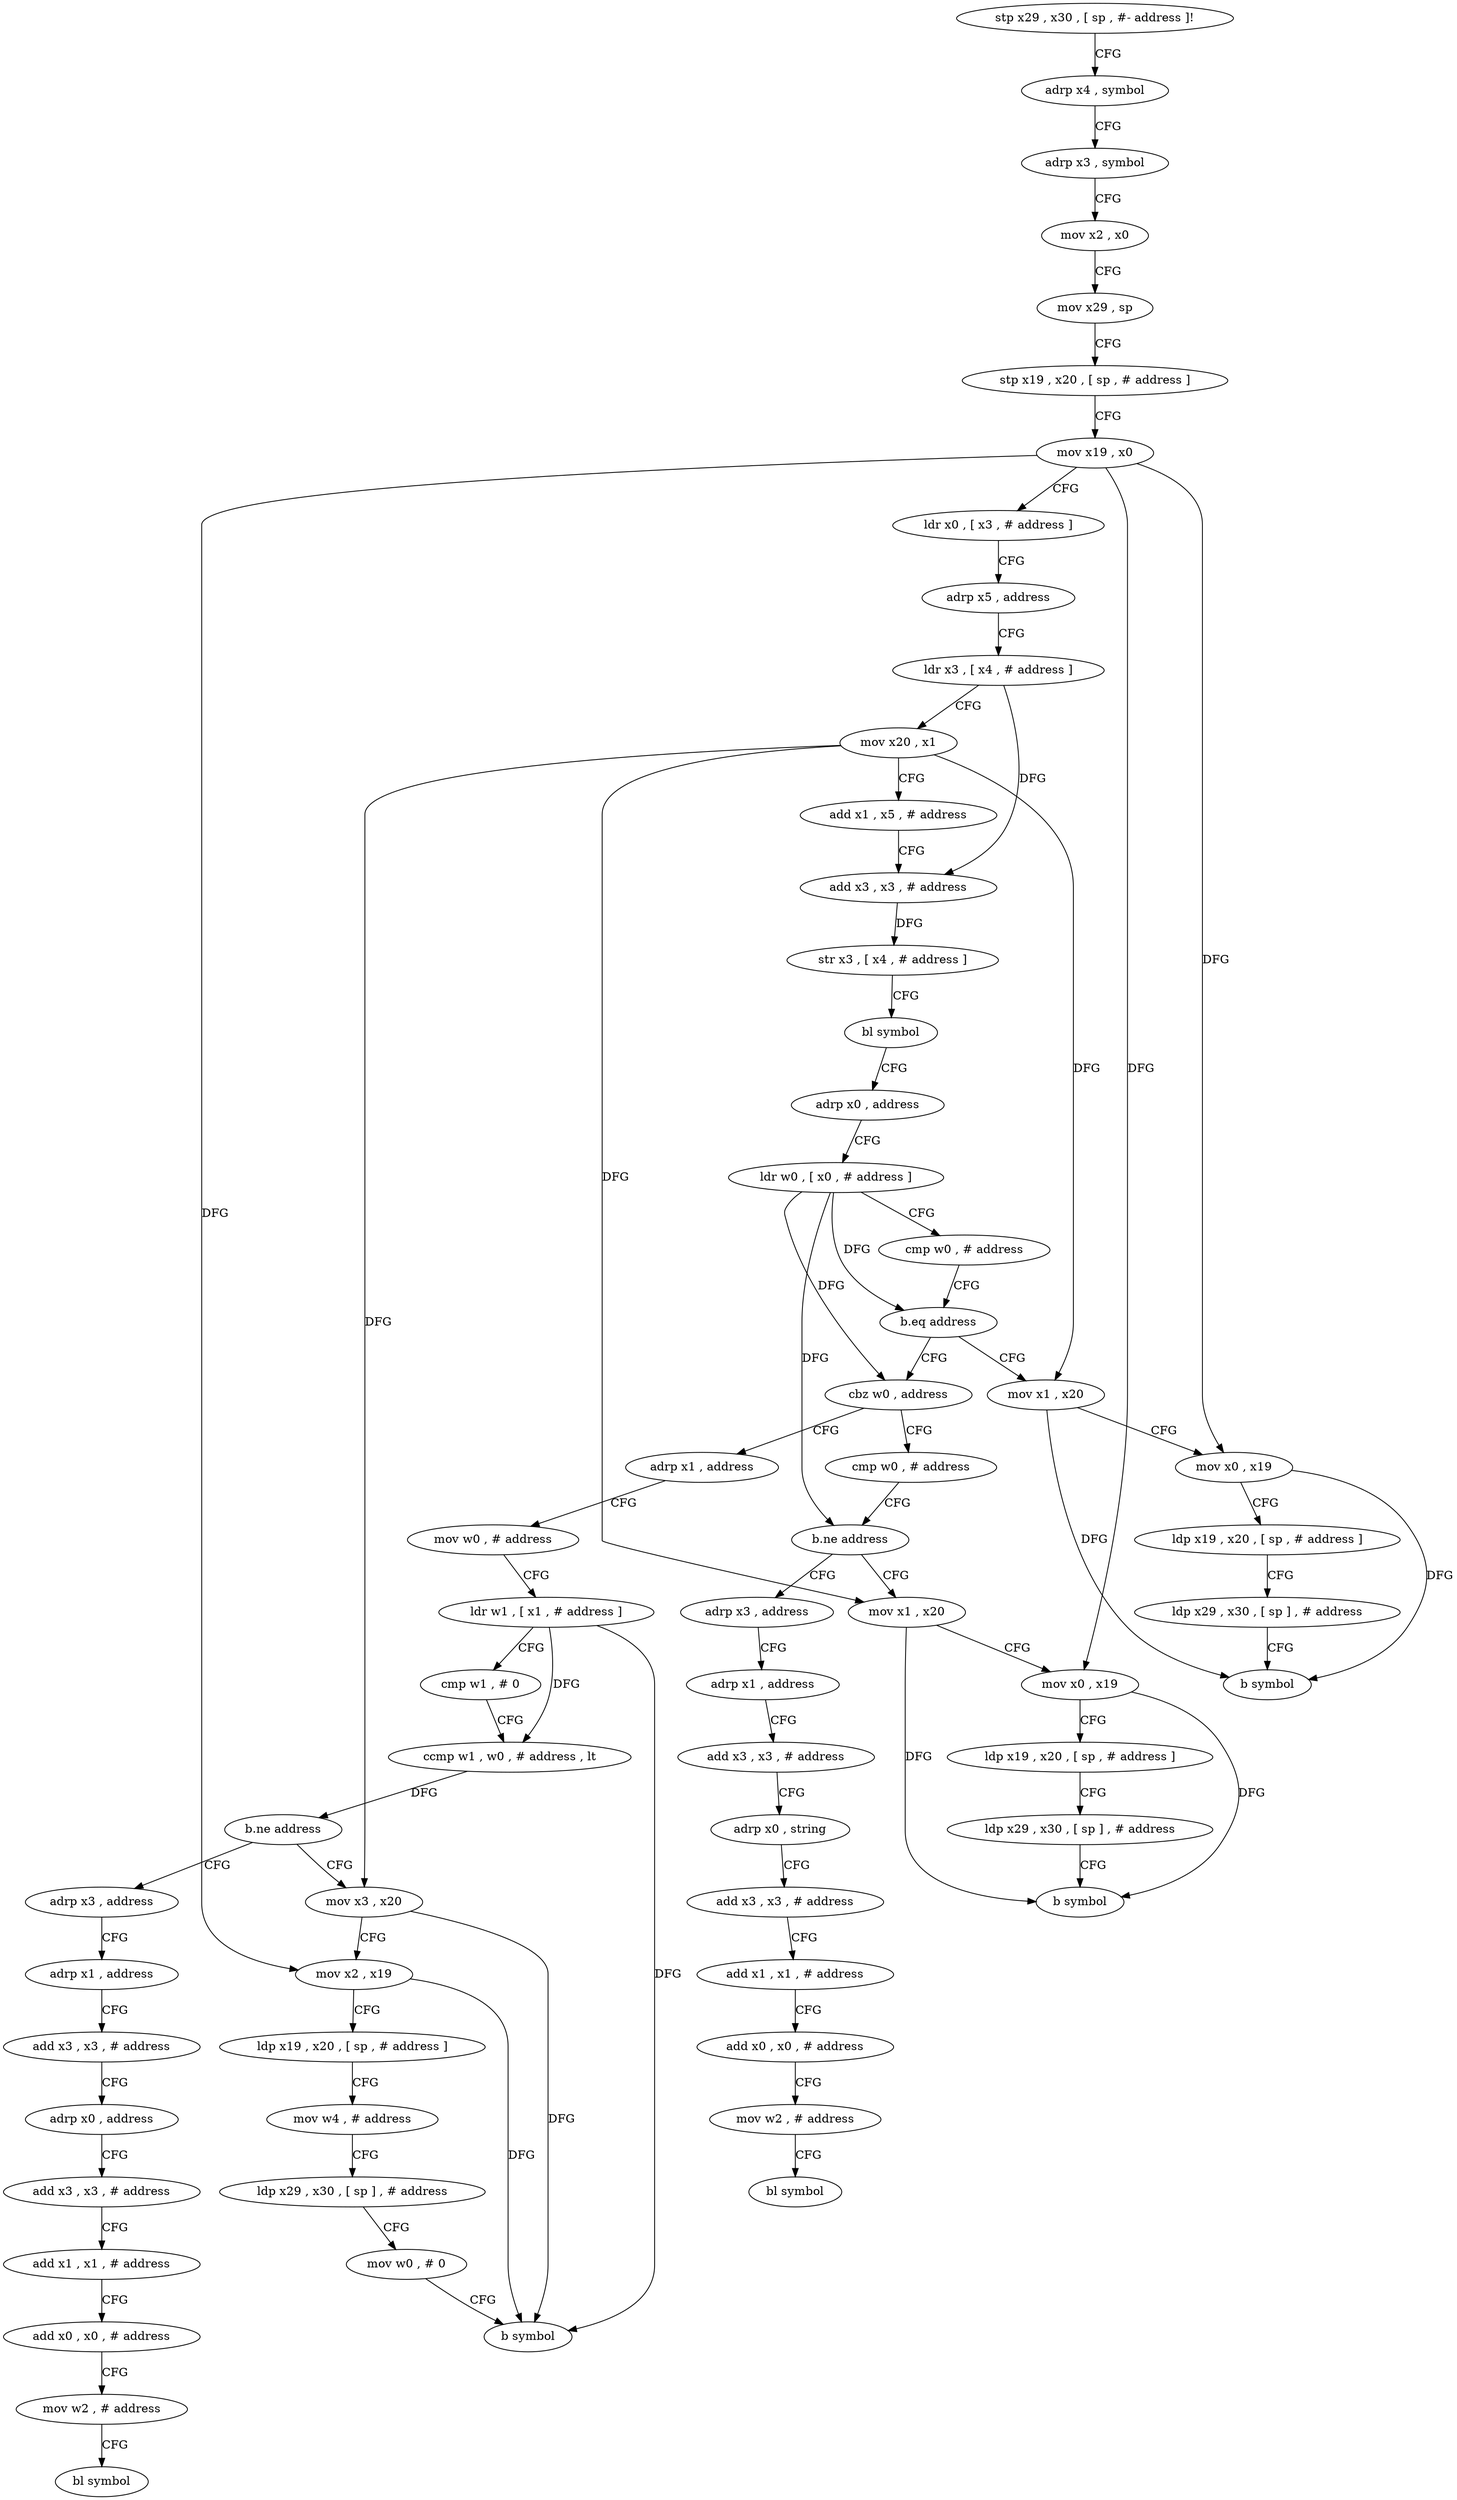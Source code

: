 digraph "func" {
"4245272" [label = "stp x29 , x30 , [ sp , #- address ]!" ]
"4245276" [label = "adrp x4 , symbol" ]
"4245280" [label = "adrp x3 , symbol" ]
"4245284" [label = "mov x2 , x0" ]
"4245288" [label = "mov x29 , sp" ]
"4245292" [label = "stp x19 , x20 , [ sp , # address ]" ]
"4245296" [label = "mov x19 , x0" ]
"4245300" [label = "ldr x0 , [ x3 , # address ]" ]
"4245304" [label = "adrp x5 , address" ]
"4245308" [label = "ldr x3 , [ x4 , # address ]" ]
"4245312" [label = "mov x20 , x1" ]
"4245316" [label = "add x1 , x5 , # address" ]
"4245320" [label = "add x3 , x3 , # address" ]
"4245324" [label = "str x3 , [ x4 , # address ]" ]
"4245328" [label = "bl symbol" ]
"4245332" [label = "adrp x0 , address" ]
"4245336" [label = "ldr w0 , [ x0 , # address ]" ]
"4245340" [label = "cmp w0 , # address" ]
"4245344" [label = "b.eq address" ]
"4245480" [label = "mov x1 , x20" ]
"4245348" [label = "cbz w0 , address" ]
"4245484" [label = "mov x0 , x19" ]
"4245488" [label = "ldp x19 , x20 , [ sp , # address ]" ]
"4245492" [label = "ldp x29 , x30 , [ sp ] , # address" ]
"4245496" [label = "b symbol" ]
"4245424" [label = "adrp x1 , address" ]
"4245352" [label = "cmp w0 , # address" ]
"4245428" [label = "mov w0 , # address" ]
"4245432" [label = "ldr w1 , [ x1 , # address ]" ]
"4245436" [label = "cmp w1 , # 0" ]
"4245440" [label = "ccmp w1 , w0 , # address , lt" ]
"4245444" [label = "b.ne address" ]
"4245500" [label = "adrp x3 , address" ]
"4245448" [label = "mov x3 , x20" ]
"4245356" [label = "b.ne address" ]
"4245384" [label = "adrp x3 , address" ]
"4245360" [label = "mov x1 , x20" ]
"4245504" [label = "adrp x1 , address" ]
"4245508" [label = "add x3 , x3 , # address" ]
"4245512" [label = "adrp x0 , address" ]
"4245516" [label = "add x3 , x3 , # address" ]
"4245520" [label = "add x1 , x1 , # address" ]
"4245524" [label = "add x0 , x0 , # address" ]
"4245528" [label = "mov w2 , # address" ]
"4245532" [label = "bl symbol" ]
"4245452" [label = "mov x2 , x19" ]
"4245456" [label = "ldp x19 , x20 , [ sp , # address ]" ]
"4245460" [label = "mov w4 , # address" ]
"4245464" [label = "ldp x29 , x30 , [ sp ] , # address" ]
"4245468" [label = "mov w0 , # 0" ]
"4245472" [label = "b symbol" ]
"4245388" [label = "adrp x1 , address" ]
"4245392" [label = "add x3 , x3 , # address" ]
"4245396" [label = "adrp x0 , string" ]
"4245400" [label = "add x3 , x3 , # address" ]
"4245404" [label = "add x1 , x1 , # address" ]
"4245408" [label = "add x0 , x0 , # address" ]
"4245412" [label = "mov w2 , # address" ]
"4245416" [label = "bl symbol" ]
"4245364" [label = "mov x0 , x19" ]
"4245368" [label = "ldp x19 , x20 , [ sp , # address ]" ]
"4245372" [label = "ldp x29 , x30 , [ sp ] , # address" ]
"4245376" [label = "b symbol" ]
"4245272" -> "4245276" [ label = "CFG" ]
"4245276" -> "4245280" [ label = "CFG" ]
"4245280" -> "4245284" [ label = "CFG" ]
"4245284" -> "4245288" [ label = "CFG" ]
"4245288" -> "4245292" [ label = "CFG" ]
"4245292" -> "4245296" [ label = "CFG" ]
"4245296" -> "4245300" [ label = "CFG" ]
"4245296" -> "4245484" [ label = "DFG" ]
"4245296" -> "4245364" [ label = "DFG" ]
"4245296" -> "4245452" [ label = "DFG" ]
"4245300" -> "4245304" [ label = "CFG" ]
"4245304" -> "4245308" [ label = "CFG" ]
"4245308" -> "4245312" [ label = "CFG" ]
"4245308" -> "4245320" [ label = "DFG" ]
"4245312" -> "4245316" [ label = "CFG" ]
"4245312" -> "4245480" [ label = "DFG" ]
"4245312" -> "4245360" [ label = "DFG" ]
"4245312" -> "4245448" [ label = "DFG" ]
"4245316" -> "4245320" [ label = "CFG" ]
"4245320" -> "4245324" [ label = "DFG" ]
"4245324" -> "4245328" [ label = "CFG" ]
"4245328" -> "4245332" [ label = "CFG" ]
"4245332" -> "4245336" [ label = "CFG" ]
"4245336" -> "4245340" [ label = "CFG" ]
"4245336" -> "4245344" [ label = "DFG" ]
"4245336" -> "4245348" [ label = "DFG" ]
"4245336" -> "4245356" [ label = "DFG" ]
"4245340" -> "4245344" [ label = "CFG" ]
"4245344" -> "4245480" [ label = "CFG" ]
"4245344" -> "4245348" [ label = "CFG" ]
"4245480" -> "4245484" [ label = "CFG" ]
"4245480" -> "4245496" [ label = "DFG" ]
"4245348" -> "4245424" [ label = "CFG" ]
"4245348" -> "4245352" [ label = "CFG" ]
"4245484" -> "4245488" [ label = "CFG" ]
"4245484" -> "4245496" [ label = "DFG" ]
"4245488" -> "4245492" [ label = "CFG" ]
"4245492" -> "4245496" [ label = "CFG" ]
"4245424" -> "4245428" [ label = "CFG" ]
"4245352" -> "4245356" [ label = "CFG" ]
"4245428" -> "4245432" [ label = "CFG" ]
"4245432" -> "4245436" [ label = "CFG" ]
"4245432" -> "4245440" [ label = "DFG" ]
"4245432" -> "4245472" [ label = "DFG" ]
"4245436" -> "4245440" [ label = "CFG" ]
"4245440" -> "4245444" [ label = "DFG" ]
"4245444" -> "4245500" [ label = "CFG" ]
"4245444" -> "4245448" [ label = "CFG" ]
"4245500" -> "4245504" [ label = "CFG" ]
"4245448" -> "4245452" [ label = "CFG" ]
"4245448" -> "4245472" [ label = "DFG" ]
"4245356" -> "4245384" [ label = "CFG" ]
"4245356" -> "4245360" [ label = "CFG" ]
"4245384" -> "4245388" [ label = "CFG" ]
"4245360" -> "4245364" [ label = "CFG" ]
"4245360" -> "4245376" [ label = "DFG" ]
"4245504" -> "4245508" [ label = "CFG" ]
"4245508" -> "4245512" [ label = "CFG" ]
"4245512" -> "4245516" [ label = "CFG" ]
"4245516" -> "4245520" [ label = "CFG" ]
"4245520" -> "4245524" [ label = "CFG" ]
"4245524" -> "4245528" [ label = "CFG" ]
"4245528" -> "4245532" [ label = "CFG" ]
"4245452" -> "4245456" [ label = "CFG" ]
"4245452" -> "4245472" [ label = "DFG" ]
"4245456" -> "4245460" [ label = "CFG" ]
"4245460" -> "4245464" [ label = "CFG" ]
"4245464" -> "4245468" [ label = "CFG" ]
"4245468" -> "4245472" [ label = "CFG" ]
"4245388" -> "4245392" [ label = "CFG" ]
"4245392" -> "4245396" [ label = "CFG" ]
"4245396" -> "4245400" [ label = "CFG" ]
"4245400" -> "4245404" [ label = "CFG" ]
"4245404" -> "4245408" [ label = "CFG" ]
"4245408" -> "4245412" [ label = "CFG" ]
"4245412" -> "4245416" [ label = "CFG" ]
"4245364" -> "4245368" [ label = "CFG" ]
"4245364" -> "4245376" [ label = "DFG" ]
"4245368" -> "4245372" [ label = "CFG" ]
"4245372" -> "4245376" [ label = "CFG" ]
}

